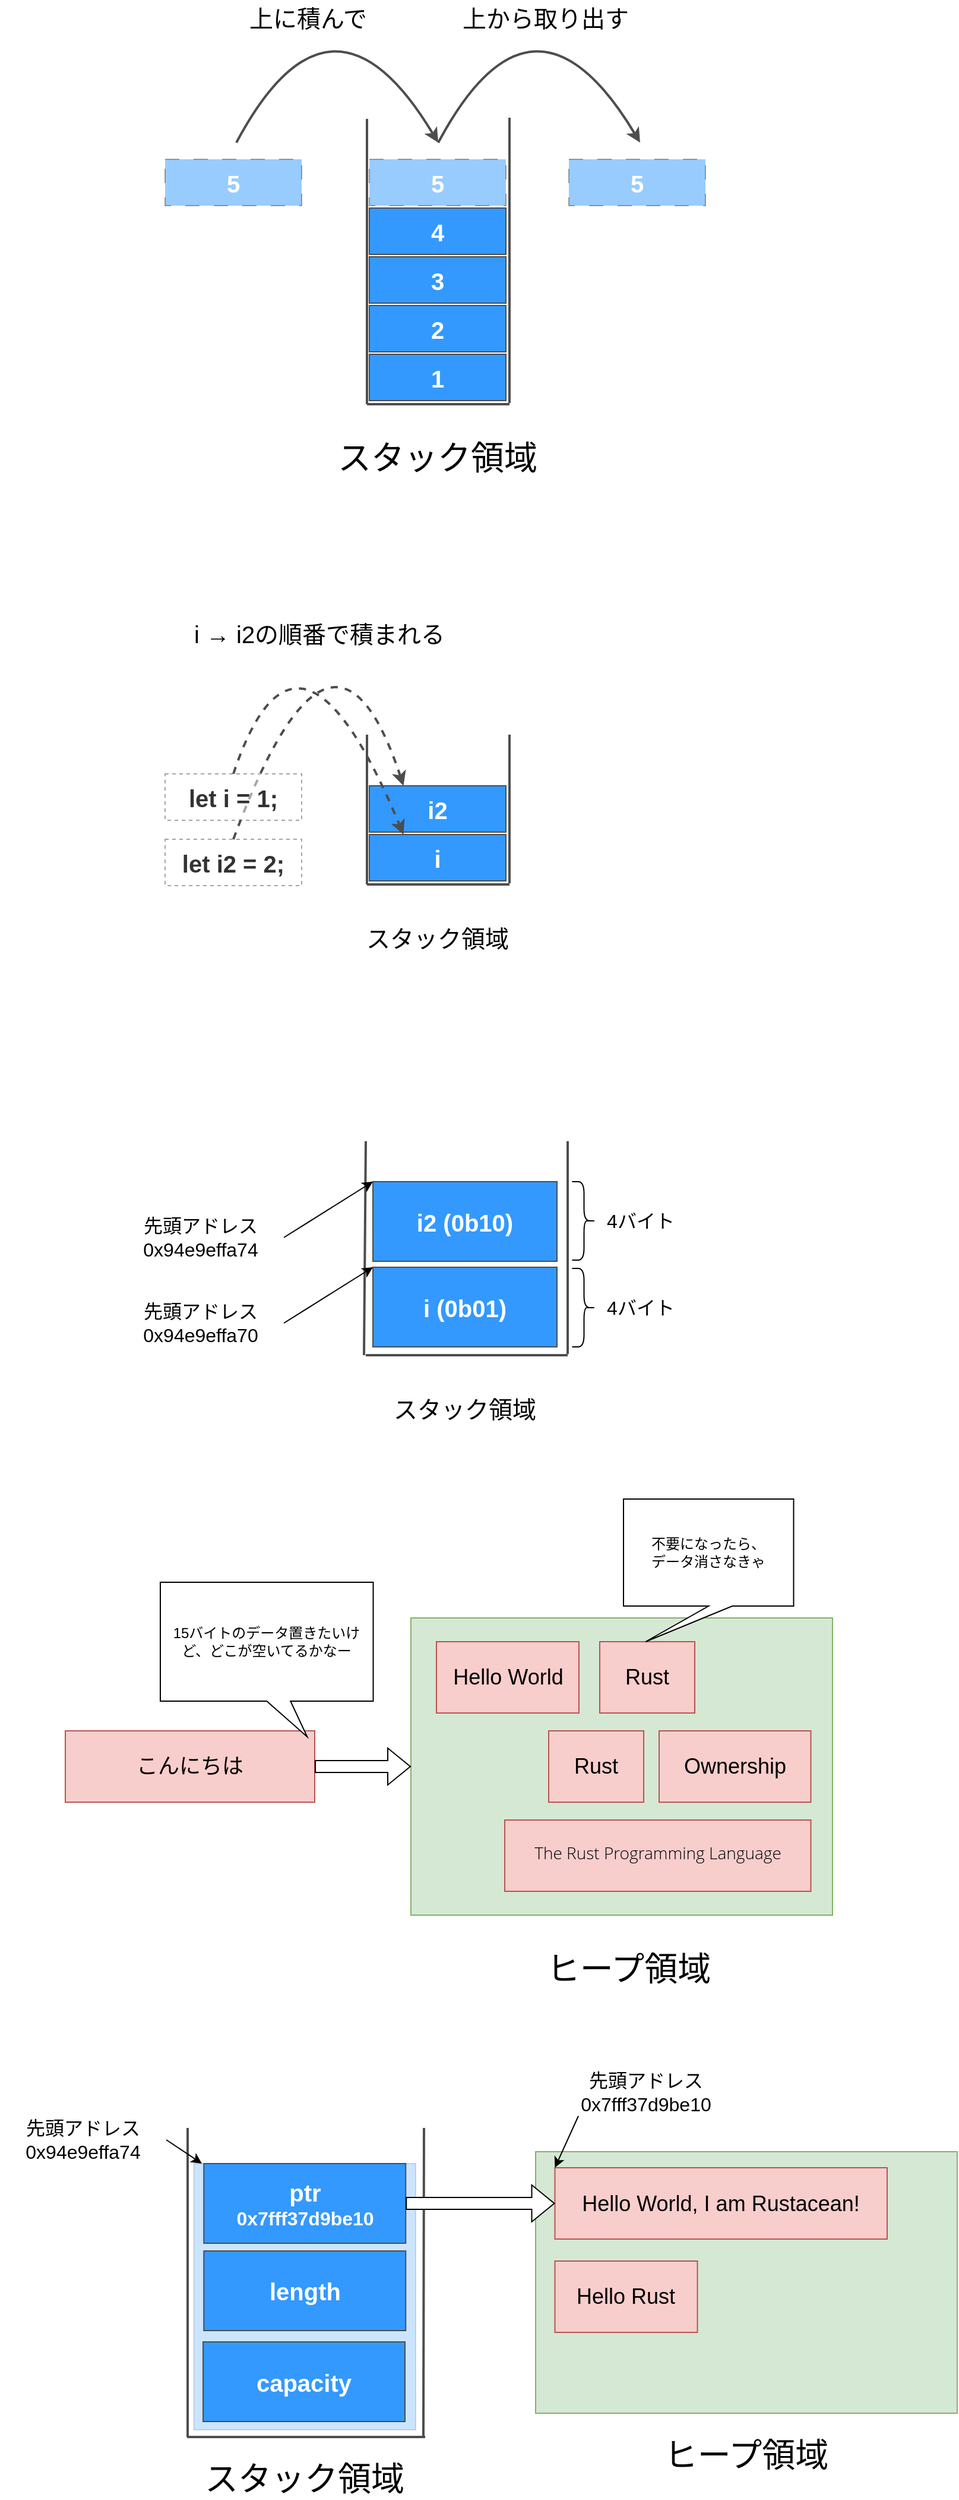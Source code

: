 <mxfile version="21.1.2" type="device">
  <diagram name="ページ1" id="3QL1IBaOUSkdJlqnUUFe">
    <mxGraphModel dx="794" dy="828" grid="1" gridSize="10" guides="1" tooltips="1" connect="1" arrows="1" fold="1" page="1" pageScale="1" pageWidth="827" pageHeight="1169" math="0" shadow="0">
      <root>
        <mxCell id="0" />
        <mxCell id="1" parent="0" />
        <mxCell id="Tr5UFWyM5MS-BdskrybQ-1" value="" style="endArrow=none;html=1;rounded=0;strokeColor=#4D4D4D;strokeWidth=2;" parent="1" edge="1">
          <mxGeometry width="50" height="50" relative="1" as="geometry">
            <mxPoint x="320" y="160" as="sourcePoint" />
            <mxPoint x="320" y="400" as="targetPoint" />
          </mxGeometry>
        </mxCell>
        <mxCell id="Tr5UFWyM5MS-BdskrybQ-2" value="" style="endArrow=none;html=1;rounded=0;strokeColor=#4D4D4D;strokeWidth=2;" parent="1" edge="1">
          <mxGeometry width="50" height="50" relative="1" as="geometry">
            <mxPoint x="440" y="400" as="sourcePoint" />
            <mxPoint x="320" y="400" as="targetPoint" />
          </mxGeometry>
        </mxCell>
        <mxCell id="Tr5UFWyM5MS-BdskrybQ-3" value="" style="endArrow=none;html=1;rounded=0;strokeColor=#4D4D4D;strokeWidth=2;" parent="1" edge="1">
          <mxGeometry width="50" height="50" relative="1" as="geometry">
            <mxPoint x="440" y="399" as="sourcePoint" />
            <mxPoint x="440" y="159" as="targetPoint" />
          </mxGeometry>
        </mxCell>
        <mxCell id="Tr5UFWyM5MS-BdskrybQ-4" value="&lt;font size=&quot;1&quot; color=&quot;#ffffff&quot;&gt;&lt;b style=&quot;font-size: 20px;&quot;&gt;1&lt;/b&gt;&lt;/font&gt;" style="rounded=0;whiteSpace=wrap;html=1;strokeColor=#4D4D4D;fillColor=#3399FF;" parent="1" vertex="1">
          <mxGeometry x="322" y="358" width="115" height="39" as="geometry" />
        </mxCell>
        <mxCell id="Tr5UFWyM5MS-BdskrybQ-5" value="&lt;font size=&quot;1&quot; color=&quot;#ffffff&quot;&gt;&lt;b style=&quot;font-size: 20px;&quot;&gt;2&lt;/b&gt;&lt;/font&gt;" style="rounded=0;whiteSpace=wrap;html=1;strokeColor=#4D4D4D;fillColor=#3399FF;" parent="1" vertex="1">
          <mxGeometry x="322" y="317" width="115" height="39" as="geometry" />
        </mxCell>
        <mxCell id="Tr5UFWyM5MS-BdskrybQ-6" value="&lt;font size=&quot;1&quot; color=&quot;#ffffff&quot;&gt;&lt;b style=&quot;font-size: 20px;&quot;&gt;3&lt;/b&gt;&lt;/font&gt;" style="rounded=0;whiteSpace=wrap;html=1;strokeColor=#4D4D4D;fillColor=#3399FF;" parent="1" vertex="1">
          <mxGeometry x="322" y="276" width="115" height="39" as="geometry" />
        </mxCell>
        <mxCell id="Tr5UFWyM5MS-BdskrybQ-7" value="&lt;font size=&quot;1&quot; color=&quot;#ffffff&quot;&gt;&lt;b style=&quot;font-size: 20px;&quot;&gt;4&lt;/b&gt;&lt;/font&gt;" style="rounded=0;whiteSpace=wrap;html=1;strokeColor=#4D4D4D;fillColor=#3399FF;" parent="1" vertex="1">
          <mxGeometry x="322" y="235" width="115" height="39" as="geometry" />
        </mxCell>
        <mxCell id="Tr5UFWyM5MS-BdskrybQ-8" value="&lt;font size=&quot;1&quot; color=&quot;#ffffff&quot;&gt;&lt;b style=&quot;font-size: 20px;&quot;&gt;5&lt;/b&gt;&lt;/font&gt;" style="rounded=0;whiteSpace=wrap;html=1;strokeColor=#4D4D4D;fillColor=#3399FF;dashed=1;dashPattern=12 12;opacity=50;" parent="1" vertex="1">
          <mxGeometry x="322" y="194" width="115" height="39" as="geometry" />
        </mxCell>
        <mxCell id="Tr5UFWyM5MS-BdskrybQ-9" value="" style="curved=1;endArrow=classic;html=1;rounded=0;strokeColor=#4D4D4D;strokeWidth=2;fontSize=20;fontColor=#FFFFFF;" parent="1" edge="1">
          <mxGeometry width="50" height="50" relative="1" as="geometry">
            <mxPoint x="210" y="180" as="sourcePoint" />
            <mxPoint x="380" y="180" as="targetPoint" />
            <Array as="points">
              <mxPoint x="290" y="30" />
            </Array>
          </mxGeometry>
        </mxCell>
        <mxCell id="HEtnsqynkjgnUYybFIf--1" value="&lt;font size=&quot;1&quot; color=&quot;#ffffff&quot;&gt;&lt;b style=&quot;font-size: 20px;&quot;&gt;5&lt;/b&gt;&lt;/font&gt;" style="rounded=0;whiteSpace=wrap;html=1;strokeColor=#4D4D4D;fillColor=#3399FF;dashed=1;dashPattern=12 12;opacity=50;" parent="1" vertex="1">
          <mxGeometry x="150" y="194" width="115" height="39" as="geometry" />
        </mxCell>
        <mxCell id="HEtnsqynkjgnUYybFIf--2" value="&lt;font size=&quot;1&quot; color=&quot;#ffffff&quot;&gt;&lt;b style=&quot;font-size: 20px;&quot;&gt;5&lt;/b&gt;&lt;/font&gt;" style="rounded=0;whiteSpace=wrap;html=1;strokeColor=#4D4D4D;fillColor=#3399FF;dashed=1;dashPattern=12 12;opacity=50;" parent="1" vertex="1">
          <mxGeometry x="490" y="194" width="115" height="39" as="geometry" />
        </mxCell>
        <mxCell id="HEtnsqynkjgnUYybFIf--3" value="" style="curved=1;endArrow=classic;html=1;rounded=0;strokeColor=#4D4D4D;strokeWidth=2;fontSize=20;fontColor=#FFFFFF;" parent="1" edge="1">
          <mxGeometry width="50" height="50" relative="1" as="geometry">
            <mxPoint x="380" y="180" as="sourcePoint" />
            <mxPoint x="550" y="180" as="targetPoint" />
            <Array as="points">
              <mxPoint x="460" y="30" />
            </Array>
          </mxGeometry>
        </mxCell>
        <mxCell id="HEtnsqynkjgnUYybFIf--4" value="スタック領域" style="text;html=1;strokeColor=none;fillColor=none;align=center;verticalAlign=middle;whiteSpace=wrap;rounded=0;fontSize=28;" parent="1" vertex="1">
          <mxGeometry x="289.25" y="430" width="180.5" height="30" as="geometry" />
        </mxCell>
        <mxCell id="HEtnsqynkjgnUYybFIf--5" value="上に積んで" style="text;html=1;strokeColor=none;fillColor=none;align=center;verticalAlign=middle;whiteSpace=wrap;rounded=0;fontSize=20;" parent="1" vertex="1">
          <mxGeometry x="180" y="60" width="180.5" height="30" as="geometry" />
        </mxCell>
        <mxCell id="HEtnsqynkjgnUYybFIf--6" value="上から取り出す" style="text;html=1;strokeColor=none;fillColor=none;align=center;verticalAlign=middle;whiteSpace=wrap;rounded=0;fontSize=20;" parent="1" vertex="1">
          <mxGeometry x="380" y="60" width="180.5" height="30" as="geometry" />
        </mxCell>
        <mxCell id="HEtnsqynkjgnUYybFIf--8" value="" style="endArrow=none;html=1;rounded=0;strokeColor=#4D4D4D;strokeWidth=2;" parent="1" edge="1">
          <mxGeometry width="50" height="50" relative="1" as="geometry">
            <mxPoint x="320" y="678" as="sourcePoint" />
            <mxPoint x="320" y="804" as="targetPoint" />
          </mxGeometry>
        </mxCell>
        <mxCell id="HEtnsqynkjgnUYybFIf--9" value="" style="endArrow=none;html=1;rounded=0;strokeColor=#4D4D4D;strokeWidth=2;" parent="1" edge="1">
          <mxGeometry width="50" height="50" relative="1" as="geometry">
            <mxPoint x="440" y="804" as="sourcePoint" />
            <mxPoint x="320" y="804" as="targetPoint" />
          </mxGeometry>
        </mxCell>
        <mxCell id="HEtnsqynkjgnUYybFIf--10" value="" style="endArrow=none;html=1;rounded=0;strokeColor=#4D4D4D;strokeWidth=2;" parent="1" edge="1">
          <mxGeometry width="50" height="50" relative="1" as="geometry">
            <mxPoint x="440" y="803" as="sourcePoint" />
            <mxPoint x="440" y="678" as="targetPoint" />
          </mxGeometry>
        </mxCell>
        <mxCell id="HEtnsqynkjgnUYybFIf--11" value="&lt;font color=&quot;#ffffff&quot;&gt;&lt;span style=&quot;font-size: 20px;&quot;&gt;&lt;b&gt;i&lt;/b&gt;&lt;/span&gt;&lt;/font&gt;" style="rounded=0;whiteSpace=wrap;html=1;strokeColor=#4D4D4D;fillColor=#3399FF;" parent="1" vertex="1">
          <mxGeometry x="322" y="762" width="115" height="39" as="geometry" />
        </mxCell>
        <mxCell id="HEtnsqynkjgnUYybFIf--12" value="&lt;font size=&quot;1&quot; color=&quot;#ffffff&quot;&gt;&lt;b style=&quot;font-size: 20px;&quot;&gt;i2&lt;/b&gt;&lt;/font&gt;" style="rounded=0;whiteSpace=wrap;html=1;strokeColor=#4D4D4D;fillColor=#3399FF;" parent="1" vertex="1">
          <mxGeometry x="322" y="721" width="115" height="39" as="geometry" />
        </mxCell>
        <mxCell id="HEtnsqynkjgnUYybFIf--18" value="スタック領域" style="text;html=1;strokeColor=none;fillColor=none;align=center;verticalAlign=middle;whiteSpace=wrap;rounded=0;fontSize=20;" parent="1" vertex="1">
          <mxGeometry x="289.25" y="834" width="180.5" height="30" as="geometry" />
        </mxCell>
        <mxCell id="HEtnsqynkjgnUYybFIf--21" value="" style="curved=1;endArrow=classic;html=1;rounded=0;strokeColor=#4D4D4D;strokeWidth=2;fontSize=20;fontColor=#FFFFFF;entryX=0.25;entryY=0;entryDx=0;entryDy=0;exitX=0.5;exitY=0;exitDx=0;exitDy=0;dashed=1;" parent="1" source="HEtnsqynkjgnUYybFIf--22" target="HEtnsqynkjgnUYybFIf--11" edge="1">
          <mxGeometry width="50" height="50" relative="1" as="geometry">
            <mxPoint x="182" y="698" as="sourcePoint" />
            <mxPoint x="351.5" y="760" as="targetPoint" />
            <Array as="points">
              <mxPoint x="262" y="548" />
            </Array>
          </mxGeometry>
        </mxCell>
        <mxCell id="HEtnsqynkjgnUYybFIf--24" value="i → i2の順番で積まれる" style="text;html=1;strokeColor=none;fillColor=none;align=center;verticalAlign=middle;whiteSpace=wrap;rounded=0;fontSize=20;" parent="1" vertex="1">
          <mxGeometry x="160" y="578" width="240" height="30" as="geometry" />
        </mxCell>
        <mxCell id="HEtnsqynkjgnUYybFIf--25" value="" style="endArrow=none;html=1;rounded=0;strokeColor=#4D4D4D;strokeWidth=2;" parent="1" edge="1">
          <mxGeometry width="50" height="50" relative="1" as="geometry">
            <mxPoint x="319" y="1020" as="sourcePoint" />
            <mxPoint x="317.5" y="1200" as="targetPoint" />
          </mxGeometry>
        </mxCell>
        <mxCell id="HEtnsqynkjgnUYybFIf--26" value="" style="endArrow=none;html=1;rounded=0;strokeColor=#4D4D4D;strokeWidth=2;" parent="1" edge="1">
          <mxGeometry width="50" height="50" relative="1" as="geometry">
            <mxPoint x="489" y="1200" as="sourcePoint" />
            <mxPoint x="319" y="1200" as="targetPoint" />
          </mxGeometry>
        </mxCell>
        <mxCell id="HEtnsqynkjgnUYybFIf--27" value="" style="endArrow=none;html=1;rounded=0;strokeColor=#4D4D4D;strokeWidth=2;" parent="1" edge="1">
          <mxGeometry width="50" height="50" relative="1" as="geometry">
            <mxPoint x="489" y="1199" as="sourcePoint" />
            <mxPoint x="489" y="1020" as="targetPoint" />
          </mxGeometry>
        </mxCell>
        <mxCell id="HEtnsqynkjgnUYybFIf--29" value="&lt;font size=&quot;1&quot; color=&quot;#ffffff&quot;&gt;&lt;b style=&quot;font-size: 20px;&quot;&gt;i (0b01)&lt;/b&gt;&lt;/font&gt;" style="rounded=0;whiteSpace=wrap;html=1;strokeColor=#4D4D4D;fillColor=#3399FF;" parent="1" vertex="1">
          <mxGeometry x="325" y="1126" width="155" height="67" as="geometry" />
        </mxCell>
        <mxCell id="HEtnsqynkjgnUYybFIf--30" value="スタック領域" style="text;html=1;strokeColor=none;fillColor=none;align=center;verticalAlign=middle;whiteSpace=wrap;rounded=0;fontSize=20;" parent="1" vertex="1">
          <mxGeometry x="312.25" y="1230" width="180.5" height="30" as="geometry" />
        </mxCell>
        <mxCell id="HEtnsqynkjgnUYybFIf--36" value="&lt;font size=&quot;1&quot; color=&quot;#ffffff&quot;&gt;&lt;b style=&quot;font-size: 20px;&quot;&gt;i2 (0b10)&lt;/b&gt;&lt;/font&gt;" style="rounded=0;whiteSpace=wrap;html=1;strokeColor=#4D4D4D;fillColor=#3399FF;" parent="1" vertex="1">
          <mxGeometry x="325" y="1054" width="155" height="67" as="geometry" />
        </mxCell>
        <mxCell id="HEtnsqynkjgnUYybFIf--37" value="先頭アドレス&lt;br style=&quot;font-size: 16px;&quot;&gt;0x94e9effa70" style="text;html=1;strokeColor=none;fillColor=none;align=center;verticalAlign=middle;whiteSpace=wrap;rounded=0;fontSize=16;" parent="1" vertex="1">
          <mxGeometry x="110" y="1153" width="140" height="40" as="geometry" />
        </mxCell>
        <mxCell id="HEtnsqynkjgnUYybFIf--38" value="" style="endArrow=classic;html=1;rounded=0;exitX=1;exitY=0.5;exitDx=0;exitDy=0;entryX=0;entryY=0;entryDx=0;entryDy=0;" parent="1" source="HEtnsqynkjgnUYybFIf--37" target="HEtnsqynkjgnUYybFIf--29" edge="1">
          <mxGeometry width="50" height="50" relative="1" as="geometry">
            <mxPoint x="380" y="980" as="sourcePoint" />
            <mxPoint x="430" y="930" as="targetPoint" />
          </mxGeometry>
        </mxCell>
        <mxCell id="HEtnsqynkjgnUYybFIf--39" value="先頭アドレス&lt;br style=&quot;font-size: 16px;&quot;&gt;0x94e9effa74" style="text;html=1;strokeColor=none;fillColor=none;align=center;verticalAlign=middle;whiteSpace=wrap;rounded=0;fontSize=16;" parent="1" vertex="1">
          <mxGeometry x="110" y="1081" width="140" height="40" as="geometry" />
        </mxCell>
        <mxCell id="HEtnsqynkjgnUYybFIf--40" value="" style="endArrow=classic;html=1;rounded=0;exitX=1;exitY=0.5;exitDx=0;exitDy=0;entryX=0;entryY=0;entryDx=0;entryDy=0;" parent="1" source="HEtnsqynkjgnUYybFIf--39" edge="1">
          <mxGeometry width="50" height="50" relative="1" as="geometry">
            <mxPoint x="380" y="908" as="sourcePoint" />
            <mxPoint x="325" y="1054" as="targetPoint" />
          </mxGeometry>
        </mxCell>
        <mxCell id="HEtnsqynkjgnUYybFIf--41" value="" style="shape=curlyBracket;whiteSpace=wrap;html=1;rounded=1;flipH=1;labelPosition=right;verticalLabelPosition=middle;align=left;verticalAlign=middle;" parent="1" vertex="1">
          <mxGeometry x="492.75" y="1054" width="20" height="66" as="geometry" />
        </mxCell>
        <mxCell id="HEtnsqynkjgnUYybFIf--42" value="4バイト" style="text;html=1;strokeColor=none;fillColor=none;align=center;verticalAlign=middle;whiteSpace=wrap;rounded=0;fontSize=16;" parent="1" vertex="1">
          <mxGeometry x="516.75" y="1067" width="67.25" height="40" as="geometry" />
        </mxCell>
        <mxCell id="HEtnsqynkjgnUYybFIf--43" value="" style="shape=curlyBracket;whiteSpace=wrap;html=1;rounded=1;flipH=1;labelPosition=right;verticalLabelPosition=middle;align=left;verticalAlign=middle;" parent="1" vertex="1">
          <mxGeometry x="492.75" y="1127" width="20" height="66" as="geometry" />
        </mxCell>
        <mxCell id="HEtnsqynkjgnUYybFIf--44" value="4バイト" style="text;html=1;strokeColor=none;fillColor=none;align=center;verticalAlign=middle;whiteSpace=wrap;rounded=0;fontSize=16;" parent="1" vertex="1">
          <mxGeometry x="516.75" y="1140" width="67.25" height="40" as="geometry" />
        </mxCell>
        <mxCell id="vPUc4qrWvAd6kSK87Zdm-1" value="&lt;font color=&quot;#333333&quot; size=&quot;1&quot;&gt;&lt;b style=&quot;font-size: 20px;&quot;&gt;let i2 = 2;&lt;/b&gt;&lt;/font&gt;" style="rounded=0;whiteSpace=wrap;html=1;strokeColor=#4D4D4D;fillColor=none;dashed=1;opacity=50;" parent="1" vertex="1">
          <mxGeometry x="150" y="766" width="115" height="39" as="geometry" />
        </mxCell>
        <mxCell id="vPUc4qrWvAd6kSK87Zdm-2" value="" style="curved=1;endArrow=classic;html=1;rounded=0;strokeColor=#4D4D4D;strokeWidth=2;fontSize=20;fontColor=#FFFFFF;entryX=0.25;entryY=0;entryDx=0;entryDy=0;exitX=0.5;exitY=0;exitDx=0;exitDy=0;dashed=1;" parent="1" source="vPUc4qrWvAd6kSK87Zdm-1" target="HEtnsqynkjgnUYybFIf--12" edge="1">
          <mxGeometry width="50" height="50" relative="1" as="geometry">
            <mxPoint x="237" y="827" as="sourcePoint" />
            <mxPoint x="380" y="874" as="targetPoint" />
            <Array as="points">
              <mxPoint x="291" y="540" />
            </Array>
          </mxGeometry>
        </mxCell>
        <mxCell id="HEtnsqynkjgnUYybFIf--22" value="&lt;font color=&quot;#333333&quot; size=&quot;1&quot;&gt;&lt;b style=&quot;font-size: 20px;&quot;&gt;let i = 1;&lt;/b&gt;&lt;/font&gt;" style="rounded=0;whiteSpace=wrap;html=1;strokeColor=#4D4D4D;fillColor=#FFFFFF;dashed=1;opacity=50;" parent="1" vertex="1">
          <mxGeometry x="150" y="711" width="115" height="39" as="geometry" />
        </mxCell>
        <mxCell id="lxewn5sTG0B8iFu1WIV0-1" value="" style="rounded=0;whiteSpace=wrap;html=1;fillColor=#d5e8d4;strokeColor=#82b366;" vertex="1" parent="1">
          <mxGeometry x="357" y="1421" width="355" height="250" as="geometry" />
        </mxCell>
        <mxCell id="lxewn5sTG0B8iFu1WIV0-2" value="&lt;font style=&quot;font-size: 18px;&quot;&gt;Hello World&lt;/font&gt;" style="rounded=0;whiteSpace=wrap;html=1;fillColor=#f8cecc;strokeColor=#b85450;" vertex="1" parent="1">
          <mxGeometry x="378.5" y="1441" width="120" height="60" as="geometry" />
        </mxCell>
        <mxCell id="lxewn5sTG0B8iFu1WIV0-3" value="&lt;font style=&quot;font-size: 18px;&quot;&gt;Rust&lt;/font&gt;" style="rounded=0;whiteSpace=wrap;html=1;fillColor=#f8cecc;strokeColor=#b85450;" vertex="1" parent="1">
          <mxGeometry x="516" y="1441" width="80" height="60" as="geometry" />
        </mxCell>
        <mxCell id="lxewn5sTG0B8iFu1WIV0-4" value="&lt;h1 style=&quot;display: inline-block; font-weight: 200; line-height: var(--menu-bar-height); margin: 0px; flex: 1 1 0%; overflow: hidden; text-overflow: ellipsis; cursor: pointer; font-family: &amp;quot;Open Sans&amp;quot;, sans-serif; font-size: 14px;&quot; class=&quot;menu-title&quot;&gt;&lt;font style=&quot;font-size: 14px;&quot;&gt;The Rust Programming Language&lt;/font&gt;&lt;/h1&gt;" style="rounded=0;whiteSpace=wrap;html=1;fillColor=#f8cecc;strokeColor=#b85450;fontSize=14;fontColor=#000000;" vertex="1" parent="1">
          <mxGeometry x="436" y="1591" width="257.75" height="60" as="geometry" />
        </mxCell>
        <mxCell id="lxewn5sTG0B8iFu1WIV0-5" value="&lt;span style=&quot;font-size: 18px;&quot;&gt;Ownership&lt;/span&gt;" style="rounded=0;whiteSpace=wrap;html=1;fillColor=#f8cecc;strokeColor=#b85450;" vertex="1" parent="1">
          <mxGeometry x="566" y="1516" width="127.75" height="60" as="geometry" />
        </mxCell>
        <mxCell id="lxewn5sTG0B8iFu1WIV0-6" value="&lt;font style=&quot;font-size: 18px;&quot;&gt;Rust&lt;/font&gt;" style="rounded=0;whiteSpace=wrap;html=1;fillColor=#f8cecc;strokeColor=#b85450;" vertex="1" parent="1">
          <mxGeometry x="473" y="1516" width="80" height="60" as="geometry" />
        </mxCell>
        <mxCell id="lxewn5sTG0B8iFu1WIV0-7" value="&lt;font style=&quot;font-size: 18px;&quot;&gt;こんにちは&lt;/font&gt;" style="rounded=0;whiteSpace=wrap;html=1;fillColor=#f8cecc;strokeColor=#b85450;" vertex="1" parent="1">
          <mxGeometry x="66" y="1516" width="210" height="60" as="geometry" />
        </mxCell>
        <mxCell id="lxewn5sTG0B8iFu1WIV0-8" value="" style="shape=flexArrow;endArrow=classic;html=1;rounded=0;exitX=1;exitY=0.5;exitDx=0;exitDy=0;" edge="1" parent="1" source="lxewn5sTG0B8iFu1WIV0-7" target="lxewn5sTG0B8iFu1WIV0-1">
          <mxGeometry width="50" height="50" relative="1" as="geometry">
            <mxPoint x="466" y="1361" as="sourcePoint" />
            <mxPoint x="516" y="1311" as="targetPoint" />
          </mxGeometry>
        </mxCell>
        <mxCell id="lxewn5sTG0B8iFu1WIV0-9" value="15バイトのデータ置きたいけど、どこが空いてるかなー" style="shape=callout;whiteSpace=wrap;html=1;perimeter=calloutPerimeter;position2=0.69;" vertex="1" parent="1">
          <mxGeometry x="146" y="1391" width="179.25" height="130" as="geometry" />
        </mxCell>
        <mxCell id="lxewn5sTG0B8iFu1WIV0-10" value="不要になったら、&lt;br&gt;データ消さなきゃ" style="shape=callout;whiteSpace=wrap;html=1;perimeter=calloutPerimeter;position2=0.13;" vertex="1" parent="1">
          <mxGeometry x="536" y="1321" width="143.25" height="120" as="geometry" />
        </mxCell>
        <mxCell id="lxewn5sTG0B8iFu1WIV0-11" value="ヒープ領域" style="text;html=1;strokeColor=none;fillColor=none;align=center;verticalAlign=middle;whiteSpace=wrap;rounded=0;fontSize=28;" vertex="1" parent="1">
          <mxGeometry x="450" y="1701" width="180.5" height="30" as="geometry" />
        </mxCell>
        <mxCell id="lxewn5sTG0B8iFu1WIV0-12" value="&lt;font size=&quot;1&quot; color=&quot;#ffffff&quot;&gt;&lt;b style=&quot;font-size: 20px;&quot;&gt;&lt;br&gt;&lt;/b&gt;&lt;/font&gt;" style="rounded=0;whiteSpace=wrap;html=1;strokeColor=#4D4D4D;fillColor=#007FFF;opacity=20;" vertex="1" parent="1">
          <mxGeometry x="174.25" y="1880" width="186.75" height="224" as="geometry" />
        </mxCell>
        <mxCell id="lxewn5sTG0B8iFu1WIV0-13" value="" style="endArrow=none;html=1;rounded=0;strokeColor=#4D4D4D;strokeWidth=2;" edge="1" parent="1">
          <mxGeometry width="50" height="50" relative="1" as="geometry">
            <mxPoint x="169" y="1850" as="sourcePoint" />
            <mxPoint x="169" y="2110" as="targetPoint" />
          </mxGeometry>
        </mxCell>
        <mxCell id="lxewn5sTG0B8iFu1WIV0-14" value="" style="endArrow=none;html=1;rounded=0;strokeColor=#4D4D4D;strokeWidth=2;" edge="1" parent="1">
          <mxGeometry width="50" height="50" relative="1" as="geometry">
            <mxPoint x="369" y="2110" as="sourcePoint" />
            <mxPoint x="168.5" y="2110" as="targetPoint" />
          </mxGeometry>
        </mxCell>
        <mxCell id="lxewn5sTG0B8iFu1WIV0-15" value="" style="endArrow=none;html=1;rounded=0;strokeColor=#4D4D4D;strokeWidth=2;" edge="1" parent="1">
          <mxGeometry width="50" height="50" relative="1" as="geometry">
            <mxPoint x="367.5" y="2109" as="sourcePoint" />
            <mxPoint x="368" y="1850" as="targetPoint" />
          </mxGeometry>
        </mxCell>
        <mxCell id="lxewn5sTG0B8iFu1WIV0-16" value="&lt;font size=&quot;1&quot; color=&quot;#ffffff&quot;&gt;&lt;b style=&quot;font-size: 20px;&quot;&gt;capacity&lt;/b&gt;&lt;/font&gt;" style="rounded=0;whiteSpace=wrap;html=1;strokeColor=#4D4D4D;fillColor=#3399FF;" vertex="1" parent="1">
          <mxGeometry x="182" y="2030" width="170" height="67" as="geometry" />
        </mxCell>
        <mxCell id="lxewn5sTG0B8iFu1WIV0-17" value="先頭アドレス&lt;br style=&quot;font-size: 16px;&quot;&gt;0x94e9effa74" style="text;html=1;strokeColor=none;fillColor=none;align=center;verticalAlign=middle;whiteSpace=wrap;rounded=0;fontSize=16;" vertex="1" parent="1">
          <mxGeometry x="11" y="1840" width="140" height="40" as="geometry" />
        </mxCell>
        <mxCell id="lxewn5sTG0B8iFu1WIV0-18" value="" style="endArrow=classic;html=1;rounded=0;exitX=1;exitY=0.5;exitDx=0;exitDy=0;" edge="1" parent="1" source="lxewn5sTG0B8iFu1WIV0-17">
          <mxGeometry width="50" height="50" relative="1" as="geometry">
            <mxPoint x="316" y="1544" as="sourcePoint" />
            <mxPoint x="181" y="1880" as="targetPoint" />
          </mxGeometry>
        </mxCell>
        <mxCell id="lxewn5sTG0B8iFu1WIV0-19" value="&lt;font size=&quot;1&quot; color=&quot;#ffffff&quot;&gt;&lt;b style=&quot;font-size: 20px;&quot;&gt;length&lt;/b&gt;&lt;/font&gt;" style="rounded=0;whiteSpace=wrap;html=1;strokeColor=#4D4D4D;fillColor=#3399FF;" vertex="1" parent="1">
          <mxGeometry x="182.63" y="1953.5" width="170" height="67" as="geometry" />
        </mxCell>
        <mxCell id="lxewn5sTG0B8iFu1WIV0-20" value="&lt;font size=&quot;1&quot; color=&quot;#ffffff&quot;&gt;&lt;b style=&quot;font-size: 16px;&quot;&gt;&lt;span style=&quot;font-size: 20px;&quot;&gt;ptr&lt;/span&gt;&lt;br&gt;0x7fff37d9be10&lt;br&gt;&lt;/b&gt;&lt;/font&gt;" style="rounded=0;whiteSpace=wrap;html=1;strokeColor=#4D4D4D;fillColor=#3399FF;" vertex="1" parent="1">
          <mxGeometry x="182.63" y="1880" width="170" height="67" as="geometry" />
        </mxCell>
        <mxCell id="lxewn5sTG0B8iFu1WIV0-21" value="" style="rounded=0;whiteSpace=wrap;html=1;fillColor=#d5e8d4;strokeColor=#82b366;" vertex="1" parent="1">
          <mxGeometry x="462" y="1870" width="355" height="220" as="geometry" />
        </mxCell>
        <mxCell id="lxewn5sTG0B8iFu1WIV0-22" value="&lt;font style=&quot;font-size: 18px;&quot;&gt;Hello World, I am Rustacean!&lt;/font&gt;" style="rounded=0;whiteSpace=wrap;html=1;fillColor=#f8cecc;strokeColor=#b85450;" vertex="1" parent="1">
          <mxGeometry x="478.25" y="1883.5" width="279.75" height="60" as="geometry" />
        </mxCell>
        <mxCell id="lxewn5sTG0B8iFu1WIV0-23" value="&lt;font style=&quot;font-size: 18px;&quot;&gt;Hello Rust&lt;/font&gt;" style="rounded=0;whiteSpace=wrap;html=1;fillColor=#f8cecc;strokeColor=#b85450;" vertex="1" parent="1">
          <mxGeometry x="478.25" y="1962" width="120" height="60" as="geometry" />
        </mxCell>
        <mxCell id="lxewn5sTG0B8iFu1WIV0-24" value="先頭アドレス&lt;br&gt;0x7fff37d9be10" style="text;html=1;strokeColor=none;fillColor=none;align=center;verticalAlign=middle;whiteSpace=wrap;rounded=0;fontSize=16;" vertex="1" parent="1">
          <mxGeometry x="485" y="1800" width="140" height="40" as="geometry" />
        </mxCell>
        <mxCell id="lxewn5sTG0B8iFu1WIV0-25" value="" style="endArrow=classic;html=1;rounded=0;entryX=0;entryY=0;entryDx=0;entryDy=0;" edge="1" parent="1" target="lxewn5sTG0B8iFu1WIV0-22">
          <mxGeometry width="50" height="50" relative="1" as="geometry">
            <mxPoint x="498" y="1840" as="sourcePoint" />
            <mxPoint x="204" y="1890" as="targetPoint" />
          </mxGeometry>
        </mxCell>
        <mxCell id="lxewn5sTG0B8iFu1WIV0-26" value="" style="shape=flexArrow;endArrow=classic;html=1;rounded=0;exitX=1;exitY=0.5;exitDx=0;exitDy=0;entryX=0;entryY=0.5;entryDx=0;entryDy=0;fillColor=default;" edge="1" parent="1" source="lxewn5sTG0B8iFu1WIV0-20" target="lxewn5sTG0B8iFu1WIV0-22">
          <mxGeometry width="50" height="50" relative="1" as="geometry">
            <mxPoint x="438" y="1940" as="sourcePoint" />
            <mxPoint x="488" y="1890" as="targetPoint" />
          </mxGeometry>
        </mxCell>
        <mxCell id="lxewn5sTG0B8iFu1WIV0-27" value="ヒープ領域" style="text;html=1;strokeColor=none;fillColor=none;align=center;verticalAlign=middle;whiteSpace=wrap;rounded=0;fontSize=28;" vertex="1" parent="1">
          <mxGeometry x="549.25" y="2110" width="180.5" height="30" as="geometry" />
        </mxCell>
        <mxCell id="lxewn5sTG0B8iFu1WIV0-28" value="スタック領域" style="text;html=1;strokeColor=none;fillColor=none;align=center;verticalAlign=middle;whiteSpace=wrap;rounded=0;fontSize=28;" vertex="1" parent="1">
          <mxGeometry x="176.75" y="2130" width="180.5" height="30" as="geometry" />
        </mxCell>
      </root>
    </mxGraphModel>
  </diagram>
</mxfile>
